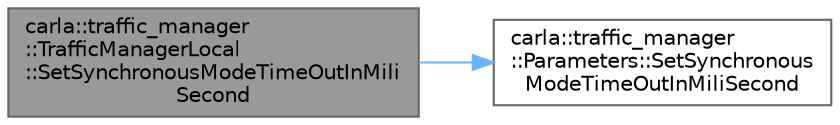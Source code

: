 digraph "carla::traffic_manager::TrafficManagerLocal::SetSynchronousModeTimeOutInMiliSecond"
{
 // INTERACTIVE_SVG=YES
 // LATEX_PDF_SIZE
  bgcolor="transparent";
  edge [fontname=Helvetica,fontsize=10,labelfontname=Helvetica,labelfontsize=10];
  node [fontname=Helvetica,fontsize=10,shape=box,height=0.2,width=0.4];
  rankdir="LR";
  Node1 [id="Node000001",label="carla::traffic_manager\l::TrafficManagerLocal\l::SetSynchronousModeTimeOutInMili\lSecond",height=0.2,width=0.4,color="gray40", fillcolor="grey60", style="filled", fontcolor="black",tooltip="Method to set Tick timeout for synchronous execution."];
  Node1 -> Node2 [id="edge1_Node000001_Node000002",color="steelblue1",style="solid",tooltip=" "];
  Node2 [id="Node000002",label="carla::traffic_manager\l::Parameters::SetSynchronous\lModeTimeOutInMiliSecond",height=0.2,width=0.4,color="grey40", fillcolor="white", style="filled",URL="$d6/ddb/classcarla_1_1traffic__manager_1_1Parameters.html#a946318356ac5d0763ce736197c7ff808",tooltip="Set Synchronous mode time out."];
}
